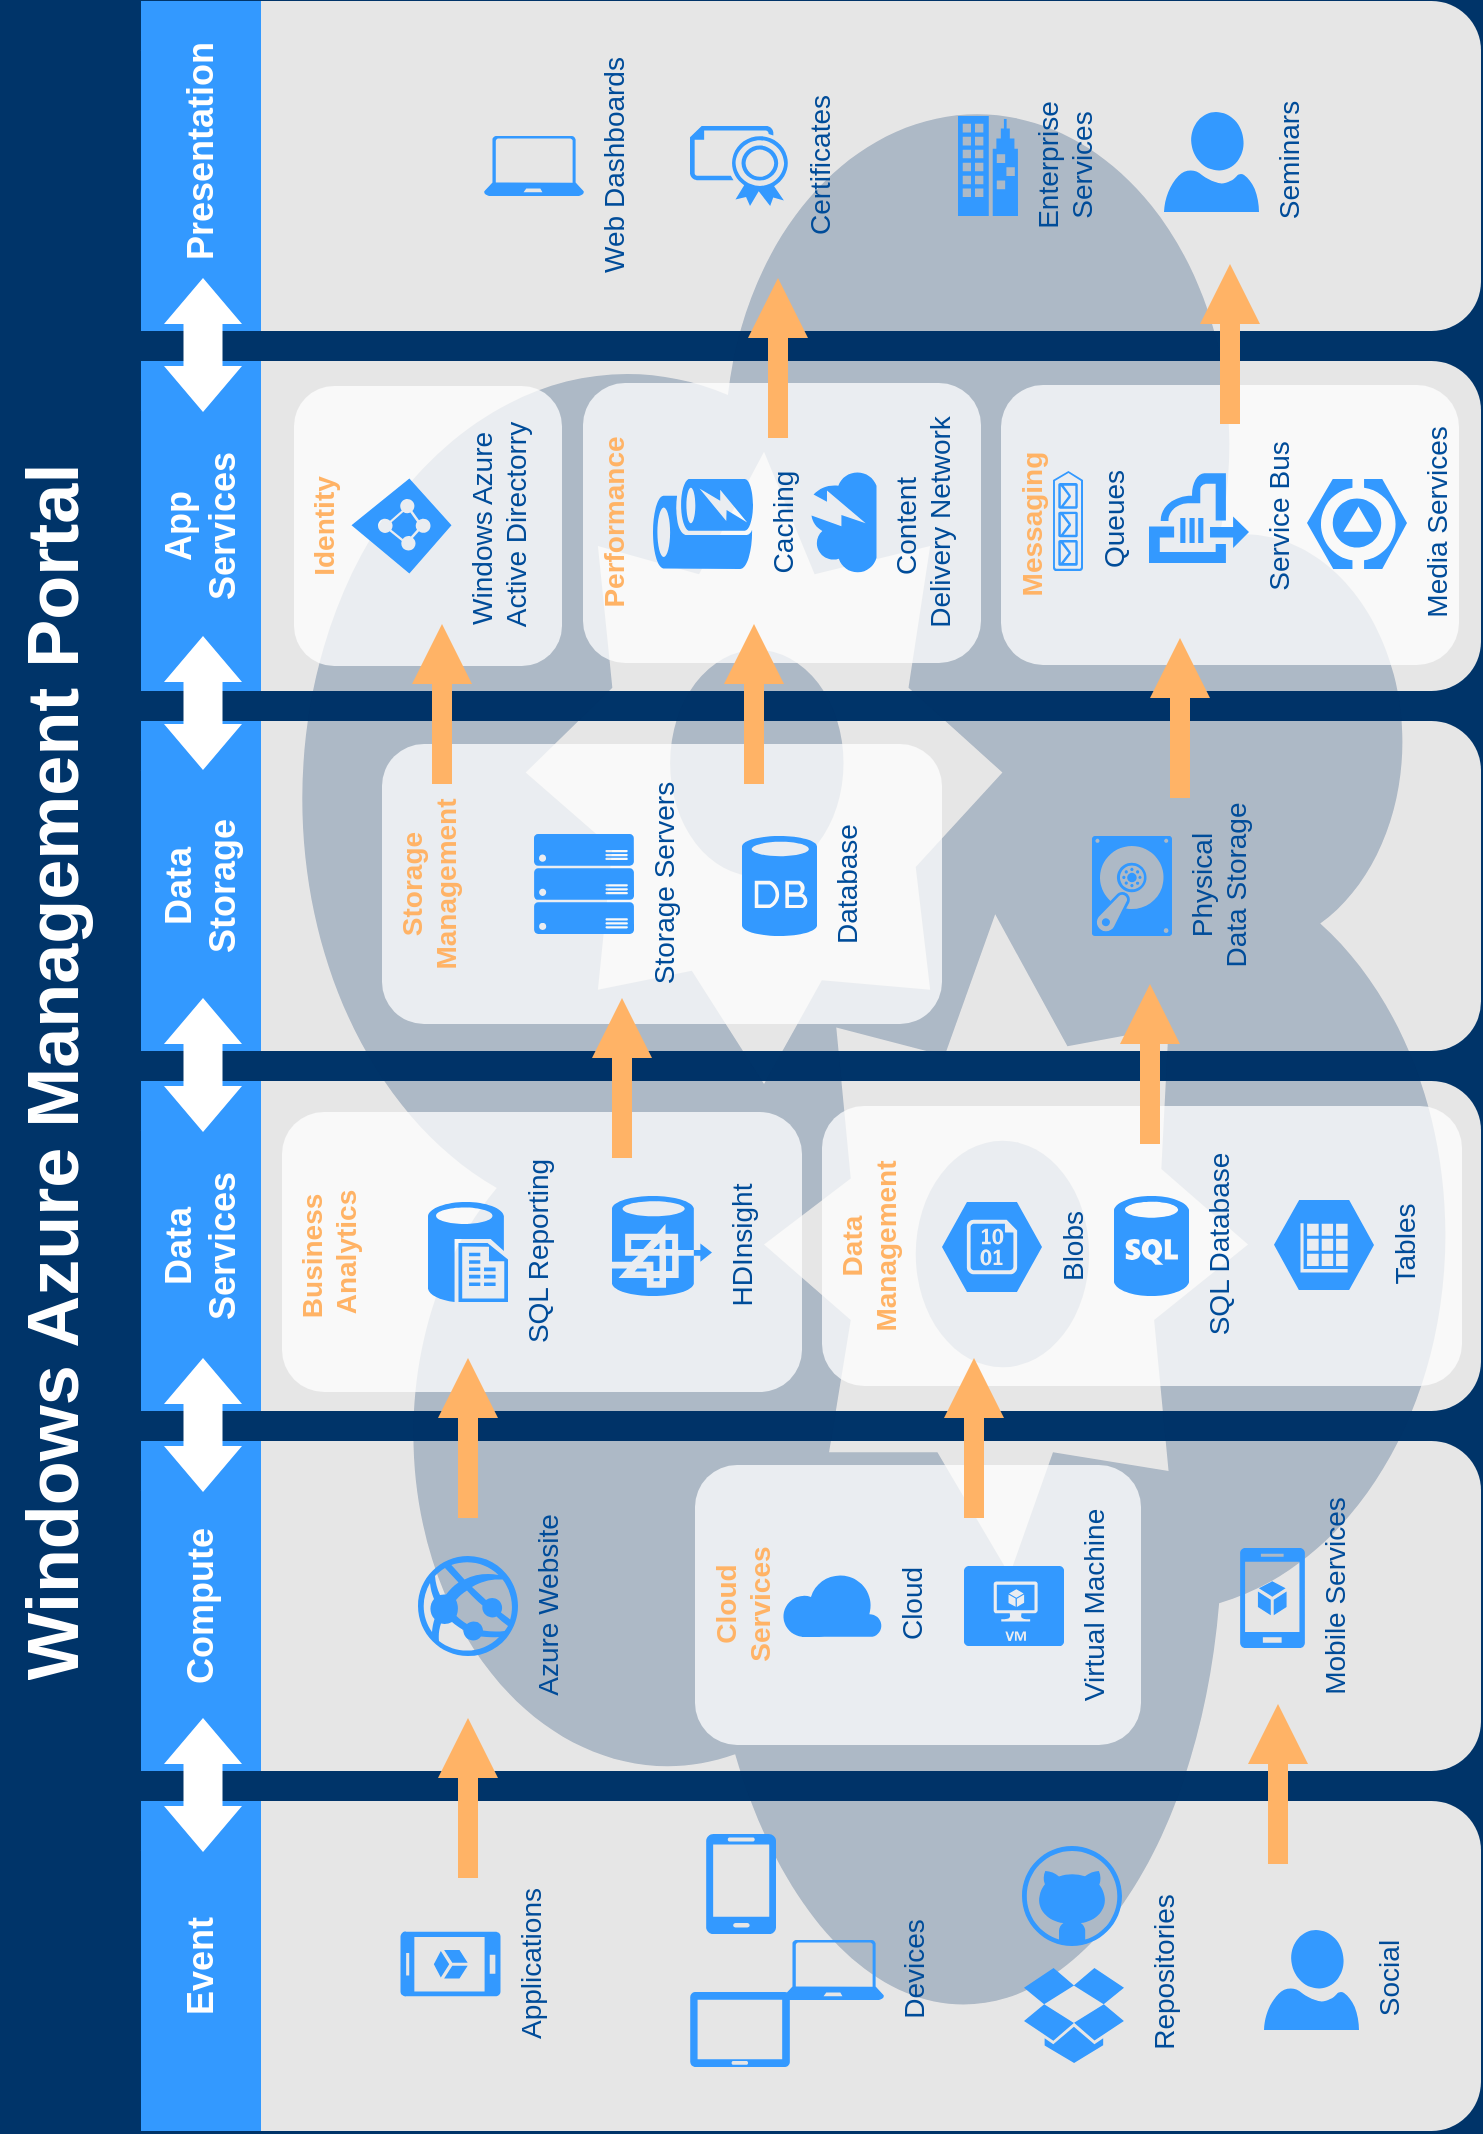 <mxfile version="14.5.3" type="github">
  <diagram id="6a731a19-8d31-9384-78a2-239565b7b9f0" name="Page-1">
    <mxGraphModel dx="1221" dy="1472" grid="1" gridSize="10" guides="1" tooltips="1" connect="1" arrows="1" fold="1" page="1" pageScale="1" pageWidth="1169" pageHeight="827" background="#003469" math="0" shadow="0">
      <root>
        <mxCell id="0" />
        <mxCell id="1" parent="0" />
        <mxCell id="LOtfoSiw78J1hPSTE4bb-2085" value="" style="group;rotation=-90;" vertex="1" connectable="0" parent="1">
          <mxGeometry x="40" y="50" width="1065" height="740" as="geometry" />
        </mxCell>
        <mxCell id="2019" value="" style="rounded=1;whiteSpace=wrap;html=1;dashed=1;strokeColor=none;strokeWidth=2;fillColor=#E6E6E6;fontFamily=Verdana;fontSize=12;fontColor=#00BEF2;rotation=-90;" parent="LOtfoSiw78J1hPSTE4bb-2085" vertex="1">
          <mxGeometry x="485" y="485" width="165" height="670" as="geometry" />
        </mxCell>
        <mxCell id="2020" value="" style="rounded=1;whiteSpace=wrap;html=1;dashed=1;strokeColor=none;strokeWidth=2;fillColor=#E6E6E6;fontFamily=Verdana;fontSize=12;fontColor=#00BEF2;rotation=-90;" parent="LOtfoSiw78J1hPSTE4bb-2085" vertex="1">
          <mxGeometry x="485" y="305" width="165" height="670" as="geometry" />
        </mxCell>
        <mxCell id="2021" value="" style="rounded=1;whiteSpace=wrap;html=1;dashed=1;strokeColor=none;strokeWidth=2;fillColor=#E6E6E6;fontFamily=Verdana;fontSize=12;fontColor=#00BEF2;rotation=-90;" parent="LOtfoSiw78J1hPSTE4bb-2085" vertex="1">
          <mxGeometry x="485" y="125" width="165" height="670" as="geometry" />
        </mxCell>
        <mxCell id="2022" value="" style="rounded=1;whiteSpace=wrap;html=1;dashed=1;strokeColor=none;strokeWidth=2;fillColor=#E6E6E6;fontFamily=Verdana;fontSize=12;fontColor=#00BEF2;rotation=-90;" parent="LOtfoSiw78J1hPSTE4bb-2085" vertex="1">
          <mxGeometry x="485" y="-55" width="165" height="670" as="geometry" />
        </mxCell>
        <mxCell id="2023" value="" style="rounded=1;whiteSpace=wrap;html=1;dashed=1;strokeColor=none;strokeWidth=2;fillColor=#E6E6E6;fontFamily=Verdana;fontSize=12;fontColor=#00BEF2;rotation=-90;" parent="LOtfoSiw78J1hPSTE4bb-2085" vertex="1">
          <mxGeometry x="485" y="-235" width="165" height="670" as="geometry" />
        </mxCell>
        <mxCell id="2024" value="" style="rounded=1;whiteSpace=wrap;html=1;dashed=1;strokeColor=none;strokeWidth=2;fillColor=#E6E6E6;fontFamily=Verdana;fontSize=12;fontColor=#00BEF2;rotation=-90;" parent="LOtfoSiw78J1hPSTE4bb-2085" vertex="1">
          <mxGeometry x="485" y="-415" width="165" height="670" as="geometry" />
        </mxCell>
        <mxCell id="2025" value="Event" style="whiteSpace=wrap;html=1;dashed=1;strokeColor=none;strokeWidth=2;fillColor=#3399FF;fontFamily=Helvetica;fontSize=18;fontColor=#FFFFFF;fontStyle=1;rotation=-90;" parent="LOtfoSiw78J1hPSTE4bb-2085" vertex="1">
          <mxGeometry x="180" y="790" width="165" height="60" as="geometry" />
        </mxCell>
        <mxCell id="2026" value="Compute" style="whiteSpace=wrap;html=1;dashed=1;strokeColor=none;strokeWidth=2;fillColor=#3399FF;fontFamily=Helvetica;fontSize=18;fontColor=#FFFFFF;fontStyle=1;rotation=-90;" parent="LOtfoSiw78J1hPSTE4bb-2085" vertex="1">
          <mxGeometry x="180" y="610" width="165" height="60" as="geometry" />
        </mxCell>
        <mxCell id="2027" value="Data&lt;div&gt;Services&lt;/div&gt;" style="whiteSpace=wrap;html=1;dashed=1;strokeColor=none;strokeWidth=2;fillColor=#3399FF;fontFamily=Helvetica;fontSize=18;fontColor=#FFFFFF;fontStyle=1;rotation=-90;" parent="LOtfoSiw78J1hPSTE4bb-2085" vertex="1">
          <mxGeometry x="180" y="430" width="165" height="60" as="geometry" />
        </mxCell>
        <mxCell id="2028" value="Data&lt;div&gt;Storage&lt;/div&gt;" style="whiteSpace=wrap;html=1;dashed=1;strokeColor=none;strokeWidth=2;fillColor=#3399FF;fontFamily=Helvetica;fontSize=18;fontColor=#FFFFFF;fontStyle=1;rotation=-90;" parent="LOtfoSiw78J1hPSTE4bb-2085" vertex="1">
          <mxGeometry x="180" y="250" width="165" height="60" as="geometry" />
        </mxCell>
        <mxCell id="2029" value="App&lt;div&gt;Services&lt;/div&gt;" style="whiteSpace=wrap;html=1;dashed=1;strokeColor=none;strokeWidth=2;fillColor=#3399FF;fontFamily=Helvetica;fontSize=18;fontColor=#FFFFFF;fontStyle=1;rotation=-90;" parent="LOtfoSiw78J1hPSTE4bb-2085" vertex="1">
          <mxGeometry x="180" y="70" width="165" height="60" as="geometry" />
        </mxCell>
        <mxCell id="2030" value="&amp;nbsp; &amp;nbsp;Presentation" style="whiteSpace=wrap;html=1;dashed=1;strokeColor=none;strokeWidth=2;fillColor=#3399FF;fontFamily=Helvetica;fontSize=18;fontColor=#FFFFFF;fontStyle=1;rotation=-90;" parent="LOtfoSiw78J1hPSTE4bb-2085" vertex="1">
          <mxGeometry x="180" y="-110" width="165" height="60" as="geometry" />
        </mxCell>
        <mxCell id="2031" value="" style="shape=mxgraph.arrows.two_way_arrow_horizontal;html=1;verticalLabelPosition=bottom;verticalAlign=top;strokeWidth=2;strokeColor=none;dashed=1;fillColor=#FFFFFF;fontFamily=Verdana;fontSize=12;fontColor=#00BEF2;rotation=-90;" parent="LOtfoSiw78J1hPSTE4bb-2085" vertex="1">
          <mxGeometry x="230" y="710" width="67" height="39" as="geometry" />
        </mxCell>
        <mxCell id="2032" value="" style="shape=mxgraph.arrows.two_way_arrow_horizontal;html=1;verticalLabelPosition=bottom;verticalAlign=top;strokeWidth=2;strokeColor=none;dashed=1;fillColor=#FFFFFF;fontFamily=Verdana;fontSize=12;fontColor=#00BEF2;rotation=-90;" parent="LOtfoSiw78J1hPSTE4bb-2085" vertex="1">
          <mxGeometry x="230" y="530" width="67" height="39" as="geometry" />
        </mxCell>
        <mxCell id="2033" value="" style="shape=mxgraph.arrows.two_way_arrow_horizontal;html=1;verticalLabelPosition=bottom;verticalAlign=top;strokeWidth=2;strokeColor=none;dashed=1;fillColor=#FFFFFF;fontFamily=Verdana;fontSize=12;fontColor=#00BEF2;rotation=-90;" parent="LOtfoSiw78J1hPSTE4bb-2085" vertex="1">
          <mxGeometry x="230" y="350" width="67" height="39" as="geometry" />
        </mxCell>
        <mxCell id="2034" value="" style="shape=mxgraph.arrows.two_way_arrow_horizontal;html=1;verticalLabelPosition=bottom;verticalAlign=top;strokeWidth=2;strokeColor=none;dashed=1;fillColor=#FFFFFF;fontFamily=Verdana;fontSize=12;fontColor=#00BEF2;rotation=-90;" parent="LOtfoSiw78J1hPSTE4bb-2085" vertex="1">
          <mxGeometry x="230" y="169" width="67" height="39" as="geometry" />
        </mxCell>
        <mxCell id="2035" value="" style="shape=mxgraph.arrows.two_way_arrow_horizontal;html=1;verticalLabelPosition=bottom;verticalAlign=top;strokeWidth=2;strokeColor=none;dashed=1;fillColor=#FFFFFF;fontFamily=Verdana;fontSize=12;fontColor=#00BEF2;rotation=-90;" parent="LOtfoSiw78J1hPSTE4bb-2085" vertex="1">
          <mxGeometry x="230" y="-10" width="67" height="39" as="geometry" />
        </mxCell>
        <mxCell id="2036" value="" style="verticalLabelPosition=bottom;html=1;verticalAlign=top;strokeColor=none;fillColor=#003366;shape=mxgraph.azure.cloud_service;dashed=1;fontFamily=Helvetica;fontSize=18;fontColor=#FFFFFF;opacity=25;rotation=-90;" parent="LOtfoSiw78J1hPSTE4bb-2085" vertex="1">
          <mxGeometry x="108" y="68" width="970" height="600" as="geometry" />
        </mxCell>
        <mxCell id="2037" value="" style="verticalLabelPosition=bottom;html=1;verticalAlign=top;strokeColor=none;fillColor=#3399FF;shape=mxgraph.azure.tablet;dashed=1;fontFamily=Helvetica;fontSize=14;fontColor=#004C99;rotation=-90;direction=south;" parent="LOtfoSiw78J1hPSTE4bb-2085" vertex="1">
          <mxGeometry x="513.25" y="826.75" width="37.5" height="50" as="geometry" />
        </mxCell>
        <mxCell id="2038" value="" style="verticalLabelPosition=bottom;html=1;verticalAlign=top;strokeColor=none;fillColor=#3399FF;shape=mxgraph.azure.mobile;dashed=1;fontFamily=Helvetica;fontSize=14;fontColor=#004C99;rotation=-90;direction=south;" parent="LOtfoSiw78J1hPSTE4bb-2085" vertex="1">
          <mxGeometry x="507.5" y="761.5" width="50" height="35" as="geometry" />
        </mxCell>
        <mxCell id="2039" value="Devices" style="verticalLabelPosition=bottom;html=1;verticalAlign=top;strokeColor=none;fillColor=#3399FF;shape=mxgraph.azure.laptop;dashed=1;fontFamily=Helvetica;fontSize=14;fontColor=#004C99;rotation=-90;direction=south;" parent="LOtfoSiw78J1hPSTE4bb-2085" vertex="1">
          <mxGeometry x="564" y="797" width="30" height="50" as="geometry" />
        </mxCell>
        <mxCell id="2040" value="Applications" style="verticalLabelPosition=bottom;html=1;verticalAlign=top;strokeColor=none;fillColor=#3399FF;shape=mxgraph.azure.mobile_services;dashed=1;fontFamily=Helvetica;fontSize=14;fontColor=#004C99;rotation=-90;" parent="LOtfoSiw78J1hPSTE4bb-2085" vertex="1">
          <mxGeometry x="371" y="794" width="32.5" height="50" as="geometry" />
        </mxCell>
        <mxCell id="2041" value="Social" style="verticalLabelPosition=bottom;html=1;verticalAlign=top;strokeColor=none;fillColor=#3399FF;shape=mxgraph.azure.user;dashed=1;fontSize=14;fontColor=#004C99;rotation=-90;direction=south;" parent="LOtfoSiw78J1hPSTE4bb-2085" vertex="1">
          <mxGeometry x="792.75" y="803.25" width="50" height="47.5" as="geometry" />
        </mxCell>
        <mxCell id="2042" value="" style="verticalLabelPosition=bottom;html=1;verticalAlign=top;strokeColor=none;fillColor=#3399FF;shape=mxgraph.azure.github_code;dashed=1;fontSize=14;fontColor=#004C99;rotation=-90;direction=south;" parent="LOtfoSiw78J1hPSTE4bb-2085" vertex="1">
          <mxGeometry x="673" y="760" width="50" height="50" as="geometry" />
        </mxCell>
        <mxCell id="2043" value="" style="verticalLabelPosition=bottom;html=1;verticalAlign=top;strokeColor=none;fillColor=#3399FF;shape=mxgraph.azure.dropbox_code_source;dashed=1;fontSize=14;fontColor=#004C99;rotation=-90;direction=south;" parent="LOtfoSiw78J1hPSTE4bb-2085" vertex="1">
          <mxGeometry x="675.25" y="819.75" width="47.5" height="50" as="geometry" />
        </mxCell>
        <mxCell id="2044" value="Repositories" style="text;html=1;strokeColor=none;fillColor=none;align=center;verticalAlign=middle;whiteSpace=wrap;overflow=hidden;dashed=1;fontSize=14;fontColor=#004C99;rotation=-90;" parent="LOtfoSiw78J1hPSTE4bb-2085" vertex="1">
          <mxGeometry x="683" y="813" width="120" height="20" as="geometry" />
        </mxCell>
        <mxCell id="2045" value="Azure Website" style="verticalLabelPosition=bottom;html=1;verticalAlign=top;strokeColor=none;fillColor=#3399FF;shape=mxgraph.azure.azure_website;dashed=1;fontSize=14;fontColor=#004C99;rotation=-90;direction=south;" parent="LOtfoSiw78J1hPSTE4bb-2085" vertex="1">
          <mxGeometry x="371" y="615" width="50" height="50" as="geometry" />
        </mxCell>
        <mxCell id="2046" value="Mobile Services" style="verticalLabelPosition=bottom;html=1;verticalAlign=top;strokeColor=none;fillColor=#3399FF;shape=mxgraph.azure.mobile_services;dashed=1;fontSize=14;fontColor=#004C99;rotation=-90;direction=south;" parent="LOtfoSiw78J1hPSTE4bb-2085" vertex="1">
          <mxGeometry x="773.25" y="619.75" width="50" height="32.5" as="geometry" />
        </mxCell>
        <mxCell id="2047" value="Windows Azure Management Portal" style="text;html=1;strokeColor=none;fillColor=none;align=center;verticalAlign=middle;whiteSpace=wrap;overflow=hidden;dashed=1;fontSize=36;fontColor=#FFFFFF;fontFamily=Helvetica;fontStyle=1;rotation=-90;" parent="LOtfoSiw78J1hPSTE4bb-2085" vertex="1">
          <mxGeometry x="-342" y="348" width="1060" height="50" as="geometry" />
        </mxCell>
        <mxCell id="2048" value="Business&amp;nbsp;&lt;div&gt;Analytics&lt;/div&gt;" style="rounded=1;whiteSpace=wrap;html=1;dashed=1;strokeColor=none;strokeWidth=2;fillColor=#FFFFFF;fontFamily=Helvetica;fontSize=14;fontColor=#FFB366;opacity=75;verticalAlign=top;fontStyle=1;rotation=-90;" parent="LOtfoSiw78J1hPSTE4bb-2085" vertex="1">
          <mxGeometry x="363" y="333" width="140" height="260" as="geometry" />
        </mxCell>
        <mxCell id="2049" value="Data&lt;div&gt;Management&lt;/div&gt;" style="rounded=1;whiteSpace=wrap;html=1;dashed=1;strokeColor=none;strokeWidth=2;fillColor=#FFFFFF;fontFamily=Helvetica;fontSize=14;fontColor=#FFB366;opacity=75;verticalAlign=top;fontStyle=1;rotation=-90;" parent="LOtfoSiw78J1hPSTE4bb-2085" vertex="1">
          <mxGeometry x="663" y="300" width="140" height="320" as="geometry" />
        </mxCell>
        <mxCell id="2050" value="SQL Reporting" style="verticalLabelPosition=bottom;html=1;verticalAlign=top;strokeColor=none;fillColor=#3399FF;shape=mxgraph.azure.sql_reporting;dashed=1;fontSize=14;fontColor=#004C99;rotation=-90;direction=south;" parent="LOtfoSiw78J1hPSTE4bb-2085" vertex="1">
          <mxGeometry x="371" y="443" width="50" height="40" as="geometry" />
        </mxCell>
        <mxCell id="2051" value="HDInsight" style="verticalLabelPosition=bottom;html=1;verticalAlign=top;strokeColor=none;fillColor=#3399FF;shape=mxgraph.azure.hdinsight;dashed=1;fontSize=14;fontColor=#004C99;rotation=-90;direction=south;" parent="LOtfoSiw78J1hPSTE4bb-2085" vertex="1">
          <mxGeometry x="468" y="435" width="50" height="50" as="geometry" />
        </mxCell>
        <mxCell id="2052" value="SQL Database" style="verticalLabelPosition=bottom;html=1;verticalAlign=top;strokeColor=none;fillColor=#3399FF;shape=mxgraph.azure.sql_database;dashed=1;fontFamily=Helvetica;fontSize=14;fontColor=#004C99;rotation=-90;direction=south;" parent="LOtfoSiw78J1hPSTE4bb-2085" vertex="1">
          <mxGeometry x="712.75" y="441.25" width="50" height="37.5" as="geometry" />
        </mxCell>
        <mxCell id="2053" value="Tables" style="verticalLabelPosition=bottom;html=1;verticalAlign=top;strokeColor=none;fillColor=#3399FF;shape=mxgraph.azure.storage_table;dashed=1;fontFamily=Helvetica;fontSize=14;fontColor=#004C99;rotation=-90;direction=south;" parent="LOtfoSiw78J1hPSTE4bb-2085" vertex="1">
          <mxGeometry x="801.5" y="434.5" width="45" height="50" as="geometry" />
        </mxCell>
        <mxCell id="2054" value="Blobs" style="verticalLabelPosition=bottom;html=1;verticalAlign=top;strokeColor=none;fillColor=#3399FF;shape=mxgraph.azure.storage_blob;dashed=1;fontFamily=Helvetica;fontSize=14;fontColor=#004C99;rotation=-90;direction=south;" parent="LOtfoSiw78J1hPSTE4bb-2085" vertex="1">
          <mxGeometry x="635.5" y="435.5" width="45" height="50" as="geometry" />
        </mxCell>
        <mxCell id="2055" value="Storage Management" style="rounded=1;whiteSpace=wrap;html=1;dashed=1;strokeColor=none;strokeWidth=2;fillColor=#FFFFFF;fontFamily=Helvetica;fontSize=14;fontColor=#FFB366;opacity=75;verticalAlign=top;fontStyle=1;rotation=-90;" parent="LOtfoSiw78J1hPSTE4bb-2085" vertex="1">
          <mxGeometry x="423" y="139" width="140" height="280" as="geometry" />
        </mxCell>
        <mxCell id="2056" value="Storage Servers" style="verticalLabelPosition=bottom;html=1;verticalAlign=top;strokeColor=none;fillColor=#3399FF;shape=mxgraph.azure.server_rack;dashed=1;fontFamily=Helvetica;fontSize=14;fontColor=#004C99;rotation=-90;direction=south;" parent="LOtfoSiw78J1hPSTE4bb-2085" vertex="1">
          <mxGeometry x="429" y="254" width="50" height="50" as="geometry" />
        </mxCell>
        <mxCell id="2057" value="Database" style="verticalLabelPosition=bottom;html=1;verticalAlign=top;strokeColor=none;fillColor=#3399FF;shape=mxgraph.azure.database;dashed=1;fontFamily=Helvetica;fontSize=14;fontColor=#004C99;rotation=-90;direction=south;" parent="LOtfoSiw78J1hPSTE4bb-2085" vertex="1">
          <mxGeometry x="526.75" y="261.25" width="50" height="37.5" as="geometry" />
        </mxCell>
        <mxCell id="2058" value="Physical&lt;div&gt;Data Storage&lt;/div&gt;" style="verticalLabelPosition=bottom;html=1;verticalAlign=top;strokeColor=none;fillColor=#3399FF;shape=mxgraph.azure.vhd;dashed=1;fontFamily=Helvetica;fontSize=14;fontColor=#004C99;rotation=-90;direction=south;" parent="LOtfoSiw78J1hPSTE4bb-2085" vertex="1">
          <mxGeometry x="703" y="260" width="50" height="40" as="geometry" />
        </mxCell>
        <mxCell id="2059" value="Identity" style="rounded=1;whiteSpace=wrap;html=1;dashed=1;strokeColor=none;strokeWidth=2;fillColor=#FFFFFF;fontFamily=Helvetica;fontSize=14;fontColor=#FFB366;opacity=75;verticalAlign=top;fontStyle=1;rotation=-90;" parent="LOtfoSiw78J1hPSTE4bb-2085" vertex="1">
          <mxGeometry x="306" y="33" width="140" height="134" as="geometry" />
        </mxCell>
        <mxCell id="2060" value="Windows Azure&amp;nbsp;&lt;div&gt;Active Directorry&lt;/div&gt;" style="verticalLabelPosition=bottom;html=1;verticalAlign=top;strokeColor=none;fillColor=#3399FF;shape=mxgraph.azure.azure_active_directory;dashed=1;fontFamily=Helvetica;fontSize=14;fontColor=#004C99;rotation=-90;" parent="LOtfoSiw78J1hPSTE4bb-2085" vertex="1">
          <mxGeometry x="339" y="75" width="47.5" height="50" as="geometry" />
        </mxCell>
        <mxCell id="2061" value="Performance" style="rounded=1;whiteSpace=wrap;html=1;dashed=1;strokeColor=none;strokeWidth=2;fillColor=#FFFFFF;fontFamily=Helvetica;fontSize=14;fontColor=#FFB366;opacity=75;verticalAlign=top;fontStyle=1;rotation=-90;" parent="LOtfoSiw78J1hPSTE4bb-2085" vertex="1">
          <mxGeometry x="483" y="-1" width="140" height="199" as="geometry" />
        </mxCell>
        <mxCell id="2062" value="Caching" style="verticalLabelPosition=bottom;html=1;verticalAlign=top;strokeColor=none;fillColor=#3399FF;shape=mxgraph.azure.azure_cache;dashed=1;fontFamily=Helvetica;fontSize=14;fontColor=#004C99;rotation=-90;" parent="LOtfoSiw78J1hPSTE4bb-2085" vertex="1">
          <mxGeometry x="491" y="74" width="45" height="50" as="geometry" />
        </mxCell>
        <mxCell id="2063" value="Content&amp;nbsp;&lt;div&gt;Delivery Network&lt;/div&gt;" style="verticalLabelPosition=bottom;html=1;verticalAlign=top;strokeColor=none;fillColor=#3399FF;shape=mxgraph.azure.content_delivery_network;dashed=1;fontFamily=Helvetica;fontSize=14;fontColor=#004C99;rotation=-90;" parent="LOtfoSiw78J1hPSTE4bb-2085" vertex="1">
          <mxGeometry x="559" y="82" width="50" height="32.5" as="geometry" />
        </mxCell>
        <mxCell id="2064" value="Messaging" style="rounded=1;whiteSpace=wrap;html=1;dashed=1;strokeColor=none;strokeWidth=2;fillColor=#FFFFFF;fontFamily=Helvetica;fontSize=14;fontColor=#FFB366;opacity=75;verticalAlign=top;fontStyle=1;rotation=-90;" parent="LOtfoSiw78J1hPSTE4bb-2085" vertex="1">
          <mxGeometry x="707" y="-15" width="140" height="229" as="geometry" />
        </mxCell>
        <mxCell id="2065" value="Queues" style="verticalLabelPosition=bottom;html=1;verticalAlign=top;strokeColor=none;fillColor=#3399FF;shape=mxgraph.azure.queue_generic;dashed=1;fontFamily=Helvetica;fontSize=14;fontColor=#004C99;rotation=-90;" parent="LOtfoSiw78J1hPSTE4bb-2085" vertex="1">
          <mxGeometry x="671" y="90" width="50" height="15" as="geometry" />
        </mxCell>
        <mxCell id="2066" value="Service Bus" style="verticalLabelPosition=bottom;html=1;verticalAlign=top;strokeColor=none;fillColor=#3399FF;shape=mxgraph.azure.service_bus;dashed=1;fontFamily=Helvetica;fontSize=14;fontColor=#004C99;rotation=-90;" parent="LOtfoSiw78J1hPSTE4bb-2085" vertex="1">
          <mxGeometry x="739" y="71" width="45" height="50" as="geometry" />
        </mxCell>
        <mxCell id="2067" value="Media Services" style="verticalLabelPosition=bottom;html=1;verticalAlign=top;strokeColor=none;fillColor=#3399FF;shape=mxgraph.azure.media_service;dashed=1;fontFamily=Helvetica;fontSize=14;fontColor=#004C99;rotation=-90;" parent="LOtfoSiw78J1hPSTE4bb-2085" vertex="1">
          <mxGeometry x="818" y="74" width="45" height="50" as="geometry" />
        </mxCell>
        <mxCell id="2068" value="Cloud&lt;div&gt;Services&lt;/div&gt;" style="rounded=1;whiteSpace=wrap;html=1;dashed=1;strokeColor=none;strokeWidth=2;fillColor=#FFFFFF;fontFamily=Helvetica;fontSize=14;fontColor=#FFB366;opacity=75;verticalAlign=top;fontStyle=1;rotation=-90;direction=west;" parent="LOtfoSiw78J1hPSTE4bb-2085" vertex="1">
          <mxGeometry x="551" y="528" width="140" height="223" as="geometry" />
        </mxCell>
        <mxCell id="2069" value="Cloud" style="verticalLabelPosition=bottom;html=1;verticalAlign=top;strokeColor=none;fillColor=#3399FF;shape=mxgraph.azure.cloud;dashed=1;fontSize=14;fontColor=#004C99;rotation=-90;direction=south;" parent="LOtfoSiw78J1hPSTE4bb-2085" vertex="1">
          <mxGeometry x="561.75" y="614.25" width="32.5" height="50" as="geometry" />
        </mxCell>
        <mxCell id="2070" value="Virtual Machine" style="verticalLabelPosition=bottom;html=1;verticalAlign=top;strokeColor=none;fillColor=#3399FF;shape=mxgraph.azure.virtual_machine;dashed=1;fontSize=14;fontColor=#004C99;rotation=-90;direction=south;" parent="LOtfoSiw78J1hPSTE4bb-2085" vertex="1">
          <mxGeometry x="649" y="615" width="40" height="50" as="geometry" />
        </mxCell>
        <mxCell id="2071" value="Web Dashboards" style="verticalLabelPosition=bottom;html=1;verticalAlign=top;strokeColor=none;fillColor=#3399FF;shape=mxgraph.azure.laptop;dashed=1;fontFamily=Helvetica;fontSize=14;fontColor=#004C99;rotation=-90;direction=south;" parent="LOtfoSiw78J1hPSTE4bb-2085" vertex="1">
          <mxGeometry x="414" y="-105" width="30" height="50" as="geometry" />
        </mxCell>
        <mxCell id="2072" value="Certificates" style="verticalLabelPosition=bottom;html=1;verticalAlign=top;strokeColor=none;fillColor=#3399FF;shape=mxgraph.azure.certificate;dashed=1;fontFamily=Helvetica;fontSize=14;fontColor=#004C99;rotation=-90;direction=south;" parent="LOtfoSiw78J1hPSTE4bb-2085" vertex="1">
          <mxGeometry x="512" y="-105" width="40" height="50" as="geometry" />
        </mxCell>
        <mxCell id="2073" value="Enterprise&lt;div&gt;Services&lt;/div&gt;" style="verticalLabelPosition=bottom;html=1;verticalAlign=top;strokeColor=none;fillColor=#3399FF;shape=mxgraph.azure.enterprise;dashed=1;fontFamily=Helvetica;fontSize=14;fontColor=#004C99;rotation=-90;direction=south;" parent="LOtfoSiw78J1hPSTE4bb-2085" vertex="1">
          <mxGeometry x="631" y="-95" width="50" height="30" as="geometry" />
        </mxCell>
        <mxCell id="2074" value="Seminars" style="verticalLabelPosition=bottom;html=1;verticalAlign=top;strokeColor=none;fillColor=#3399FF;shape=mxgraph.azure.user;dashed=1;fontFamily=Helvetica;fontSize=14;fontColor=#004C99;rotation=-90;direction=south;" parent="LOtfoSiw78J1hPSTE4bb-2085" vertex="1">
          <mxGeometry x="742.75" y="-105.75" width="50" height="47.5" as="geometry" />
        </mxCell>
        <mxCell id="2075" value="" style="arrow;html=1;endArrow=block;endFill=1;strokeColor=none;strokeWidth=4;fontFamily=Helvetica;fontSize=36;fontColor=#FFB366;fillColor=#FFB366;" parent="LOtfoSiw78J1hPSTE4bb-2085" edge="1">
          <mxGeometry width="100" height="100" relative="1" as="geometry">
            <mxPoint x="396" y="776" as="sourcePoint" />
            <mxPoint x="396" y="696" as="targetPoint" />
          </mxGeometry>
        </mxCell>
        <mxCell id="2076" value="" style="arrow;html=1;endArrow=block;endFill=1;strokeColor=none;strokeWidth=4;fontFamily=Helvetica;fontSize=36;fontColor=#FFB366;fillColor=#FFB366;opacity=100" parent="LOtfoSiw78J1hPSTE4bb-2085" edge="1">
          <mxGeometry width="100" height="100" relative="1" as="geometry">
            <mxPoint x="396" y="596" as="sourcePoint" />
            <mxPoint x="396" y="516" as="targetPoint" />
          </mxGeometry>
        </mxCell>
        <mxCell id="2077" value="" style="arrow;html=1;endArrow=block;endFill=1;strokeColor=none;strokeWidth=4;fontFamily=Helvetica;fontSize=36;fontColor=#FFB366;fillColor=#FFB366;" parent="LOtfoSiw78J1hPSTE4bb-2085" edge="1">
          <mxGeometry width="100" height="100" relative="1" as="geometry">
            <mxPoint x="473" y="416" as="sourcePoint" />
            <mxPoint x="473" y="336" as="targetPoint" />
          </mxGeometry>
        </mxCell>
        <mxCell id="2078" value="" style="arrow;html=1;endArrow=block;endFill=1;strokeColor=none;strokeWidth=4;fontFamily=Helvetica;fontSize=36;fontColor=#FFB366;fillColor=#FFB366;" parent="LOtfoSiw78J1hPSTE4bb-2085" edge="1">
          <mxGeometry width="100" height="100" relative="1" as="geometry">
            <mxPoint x="539" y="229" as="sourcePoint" />
            <mxPoint x="539" y="149" as="targetPoint" />
          </mxGeometry>
        </mxCell>
        <mxCell id="2079" value="" style="arrow;html=1;endArrow=block;endFill=1;strokeColor=none;strokeWidth=4;fontFamily=Helvetica;fontSize=36;fontColor=#FFB366;fillColor=#FFB366;" parent="LOtfoSiw78J1hPSTE4bb-2085" edge="1">
          <mxGeometry width="100" height="100" relative="1" as="geometry">
            <mxPoint x="383" y="229" as="sourcePoint" />
            <mxPoint x="383" y="149" as="targetPoint" />
          </mxGeometry>
        </mxCell>
        <mxCell id="2080" value="" style="arrow;html=1;endArrow=block;endFill=1;strokeColor=none;strokeWidth=4;fontFamily=Helvetica;fontSize=36;fontColor=#FFB366;fillColor=#FFB366;" parent="LOtfoSiw78J1hPSTE4bb-2085" edge="1">
          <mxGeometry width="100" height="100" relative="1" as="geometry">
            <mxPoint x="551" y="56" as="sourcePoint" />
            <mxPoint x="551" y="-24" as="targetPoint" />
          </mxGeometry>
        </mxCell>
        <mxCell id="2081" value="" style="arrow;html=1;endArrow=block;endFill=1;strokeColor=none;strokeWidth=4;fontFamily=Helvetica;fontSize=36;fontColor=#FFB366;fillColor=#FFB366;" parent="LOtfoSiw78J1hPSTE4bb-2085" edge="1">
          <mxGeometry width="100" height="100" relative="1" as="geometry">
            <mxPoint x="777" y="49" as="sourcePoint" />
            <mxPoint x="777" y="-31" as="targetPoint" />
          </mxGeometry>
        </mxCell>
        <mxCell id="2082" value="" style="arrow;html=1;endArrow=block;endFill=1;strokeColor=none;strokeWidth=4;fontFamily=Helvetica;fontSize=36;fontColor=#FFB366;fillColor=#FFB366;" parent="LOtfoSiw78J1hPSTE4bb-2085" edge="1">
          <mxGeometry width="100" height="100" relative="1" as="geometry">
            <mxPoint x="752" y="236" as="sourcePoint" />
            <mxPoint x="752" y="156" as="targetPoint" />
          </mxGeometry>
        </mxCell>
        <mxCell id="2083" value="" style="arrow;html=1;endArrow=block;endFill=1;strokeColor=none;strokeWidth=4;fontFamily=Helvetica;fontSize=36;fontColor=#FFB366;fillColor=#FFB366;" parent="LOtfoSiw78J1hPSTE4bb-2085" edge="1">
          <mxGeometry width="100" height="100" relative="1" as="geometry">
            <mxPoint x="737" y="409" as="sourcePoint" />
            <mxPoint x="737" y="329" as="targetPoint" />
          </mxGeometry>
        </mxCell>
        <mxCell id="2084" value="" style="arrow;html=1;endArrow=block;endFill=1;strokeColor=none;strokeWidth=4;fontFamily=Helvetica;fontSize=36;fontColor=#FFB366;fillColor=#FFB366;" parent="LOtfoSiw78J1hPSTE4bb-2085" edge="1">
          <mxGeometry width="100" height="100" relative="1" as="geometry">
            <mxPoint x="649" y="596" as="sourcePoint" />
            <mxPoint x="649" y="516" as="targetPoint" />
          </mxGeometry>
        </mxCell>
        <mxCell id="2085" value="" style="arrow;html=1;endArrow=block;endFill=1;strokeColor=none;strokeWidth=4;fontFamily=Helvetica;fontSize=36;fontColor=#FFB366;fillColor=#FFB366;" parent="LOtfoSiw78J1hPSTE4bb-2085" edge="1">
          <mxGeometry width="100" height="100" relative="1" as="geometry">
            <mxPoint x="801" y="769" as="sourcePoint" />
            <mxPoint x="801" y="689" as="targetPoint" />
          </mxGeometry>
        </mxCell>
      </root>
    </mxGraphModel>
  </diagram>
</mxfile>

